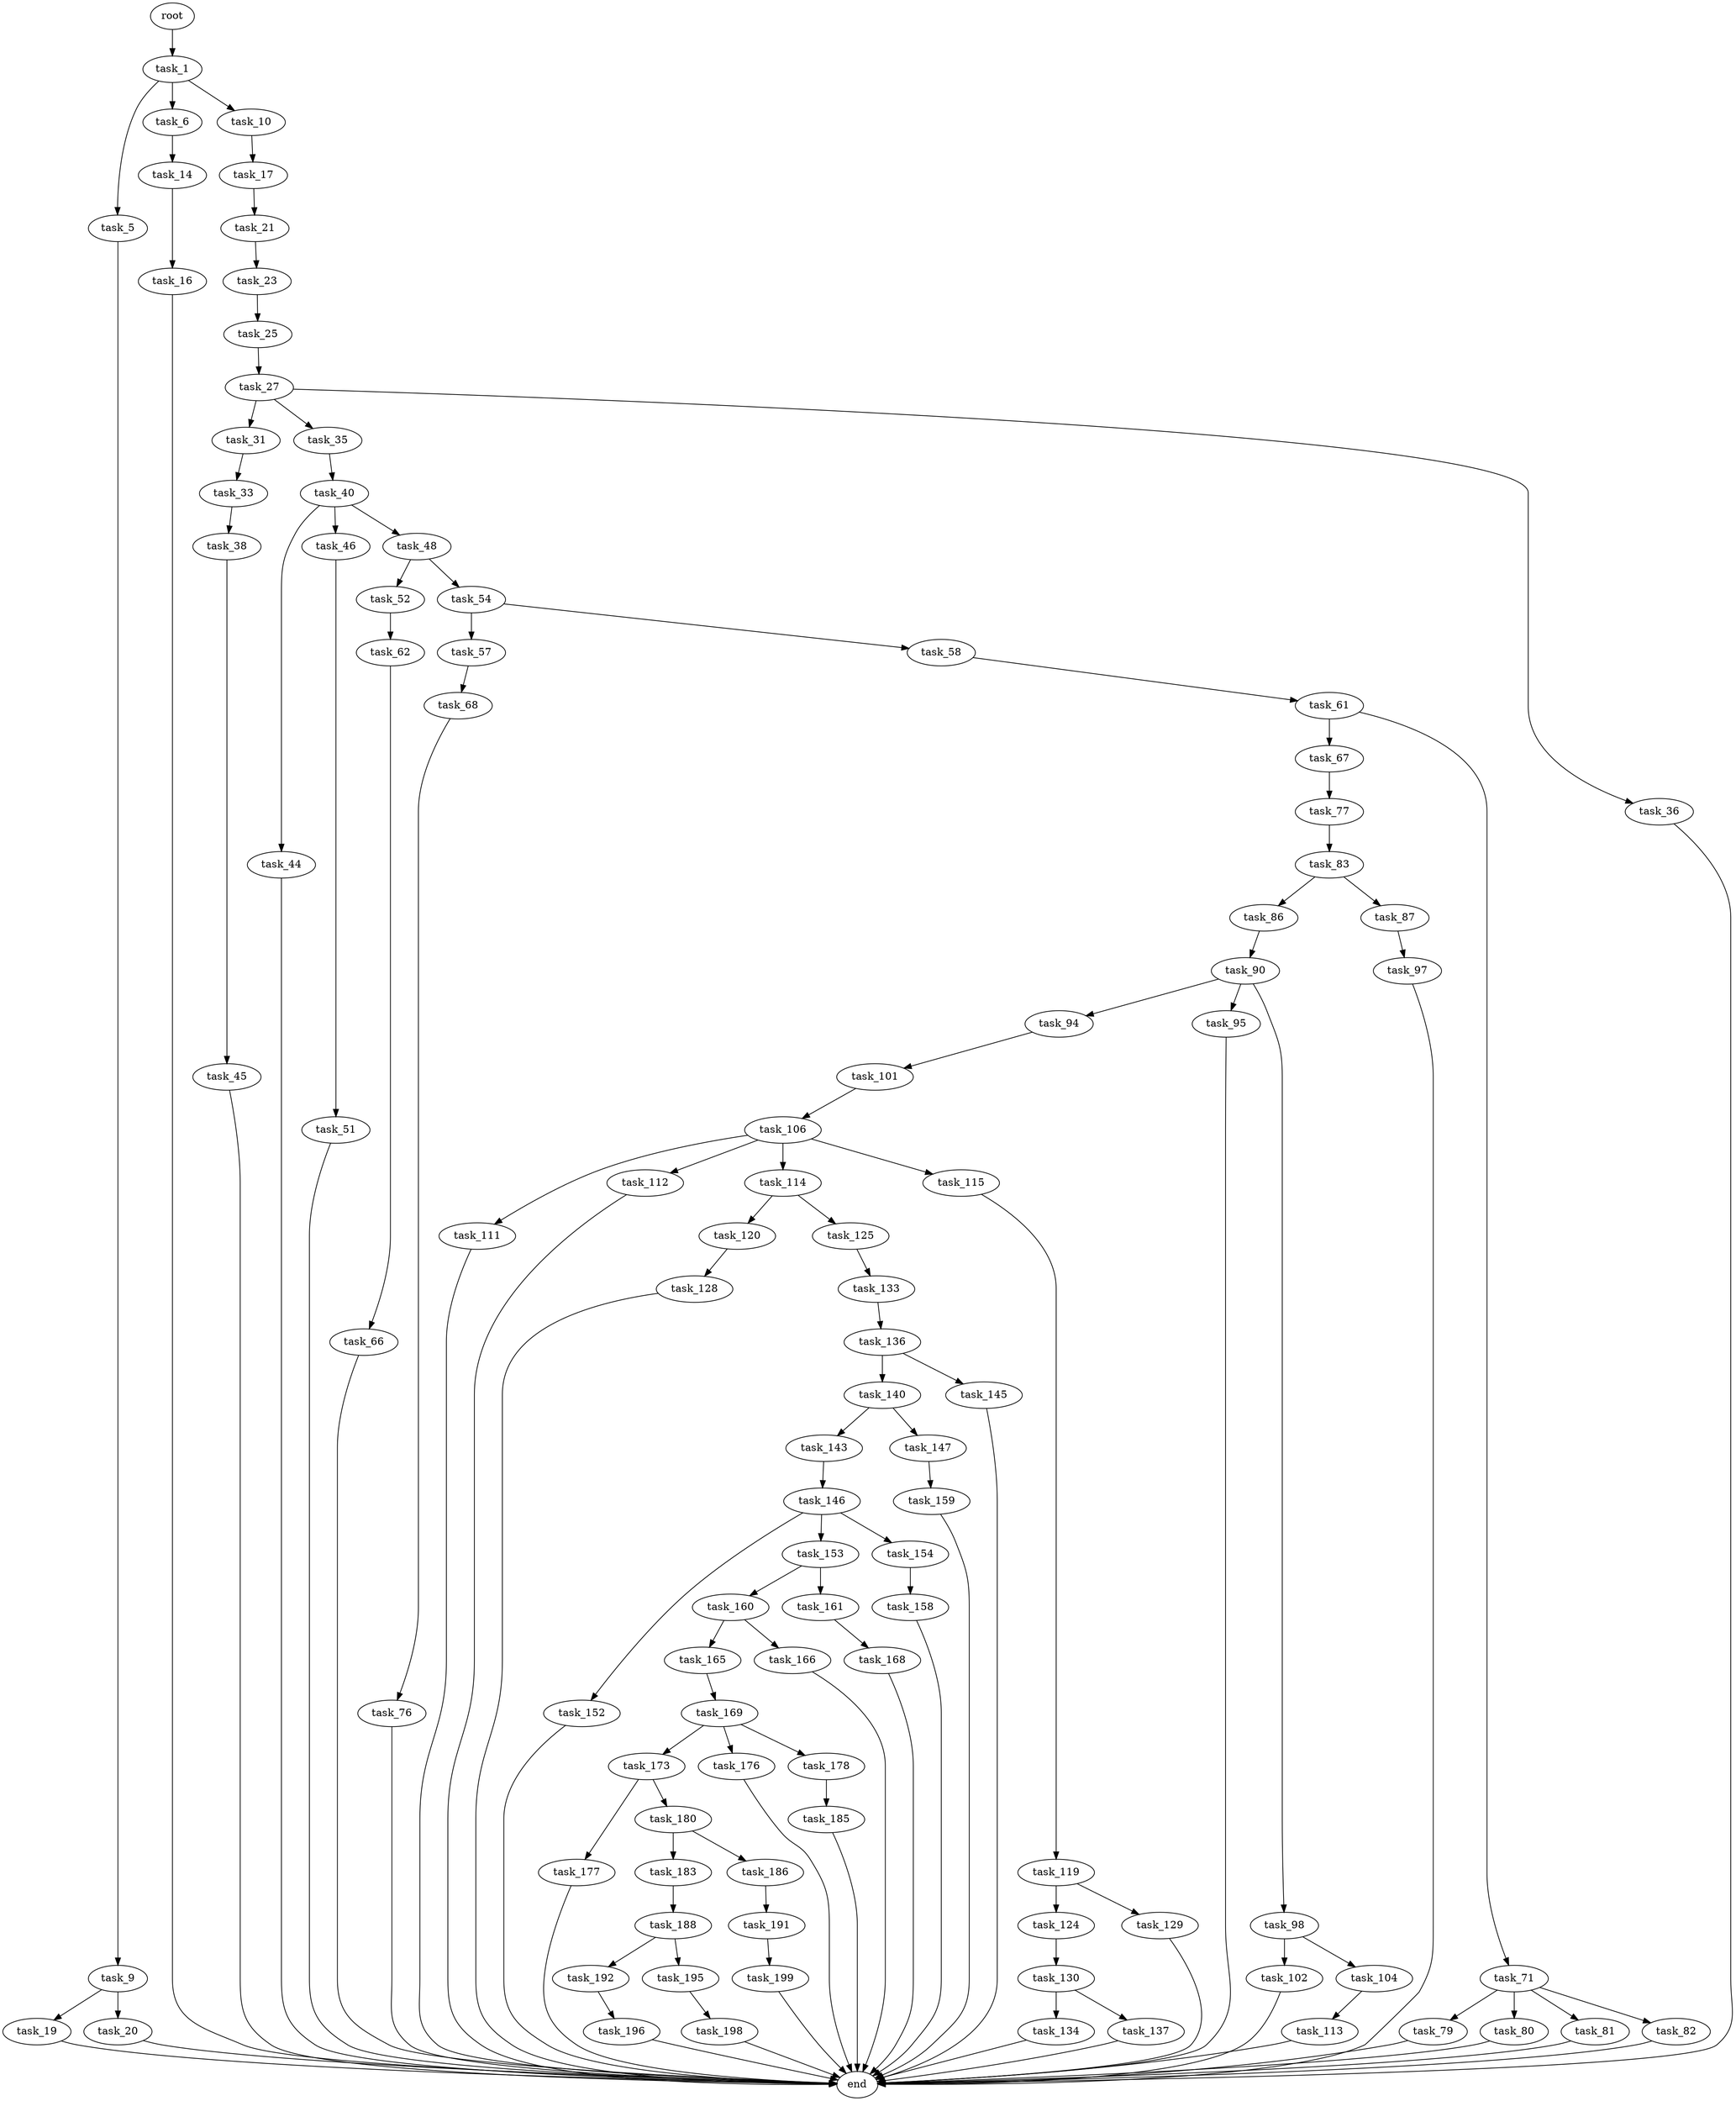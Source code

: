 digraph G {
  root [size="0.000000"];
  task_1 [size="102753102616.000000"];
  task_5 [size="1260966925.000000"];
  task_6 [size="574689172928.000000"];
  task_9 [size="256793013313.000000"];
  task_10 [size="34135657409.000000"];
  task_14 [size="17022659087.000000"];
  task_16 [size="2449371166.000000"];
  task_17 [size="9910444577.000000"];
  task_19 [size="549755813888.000000"];
  task_20 [size="28991029248.000000"];
  task_21 [size="31629582562.000000"];
  task_23 [size="1889522999.000000"];
  task_25 [size="17214170497.000000"];
  task_27 [size="8589934592.000000"];
  task_31 [size="134217728000.000000"];
  task_33 [size="182391941686.000000"];
  task_35 [size="368293445632.000000"];
  task_36 [size="231928233984.000000"];
  task_38 [size="8589934592.000000"];
  task_40 [size="454114580231.000000"];
  task_44 [size="782757789696.000000"];
  task_45 [size="24157616982.000000"];
  task_46 [size="5537102813.000000"];
  task_48 [size="292599594408.000000"];
  task_51 [size="42811297457.000000"];
  task_52 [size="368293445632.000000"];
  task_54 [size="134217728000.000000"];
  task_57 [size="1747596544.000000"];
  task_58 [size="4728313165.000000"];
  task_61 [size="368293445632.000000"];
  task_62 [size="293911741267.000000"];
  task_66 [size="957597122.000000"];
  task_67 [size="850464432973.000000"];
  task_68 [size="16525169136.000000"];
  task_71 [size="821456702639.000000"];
  task_76 [size="28991029248.000000"];
  task_77 [size="31767353215.000000"];
  task_79 [size="829604147398.000000"];
  task_80 [size="28991029248.000000"];
  task_81 [size="19778111597.000000"];
  task_82 [size="28991029248.000000"];
  task_83 [size="42500176146.000000"];
  task_86 [size="15530465158.000000"];
  task_87 [size="368293445632.000000"];
  task_90 [size="9711109483.000000"];
  task_94 [size="2985405728.000000"];
  task_95 [size="35092149647.000000"];
  task_97 [size="68719476736.000000"];
  task_98 [size="409469019188.000000"];
  task_101 [size="46777217692.000000"];
  task_102 [size="1073741824000.000000"];
  task_104 [size="134217728000.000000"];
  task_106 [size="231928233984.000000"];
  task_111 [size="44970220393.000000"];
  task_112 [size="95358042670.000000"];
  task_113 [size="8589934592.000000"];
  task_114 [size="653763085220.000000"];
  task_115 [size="191455798845.000000"];
  task_119 [size="10570005206.000000"];
  task_120 [size="1003659039249.000000"];
  task_124 [size="18812082330.000000"];
  task_125 [size="1355091641383.000000"];
  task_128 [size="6103225909.000000"];
  task_129 [size="604729272122.000000"];
  task_130 [size="1073741824000.000000"];
  task_133 [size="549755813888.000000"];
  task_134 [size="368293445632.000000"];
  task_136 [size="849268437094.000000"];
  task_137 [size="10855346560.000000"];
  task_140 [size="782757789696.000000"];
  task_143 [size="134217728000.000000"];
  task_145 [size="33395653097.000000"];
  task_146 [size="368293445632.000000"];
  task_147 [size="682180129.000000"];
  task_152 [size="368293445632.000000"];
  task_153 [size="10840933580.000000"];
  task_154 [size="1073741824000.000000"];
  task_158 [size="38912871548.000000"];
  task_159 [size="8589934592.000000"];
  task_160 [size="4386537377.000000"];
  task_161 [size="27009755026.000000"];
  task_165 [size="134217728000.000000"];
  task_166 [size="8589934592.000000"];
  task_168 [size="549755813888.000000"];
  task_169 [size="11152676695.000000"];
  task_173 [size="6537224119.000000"];
  task_176 [size="368293445632.000000"];
  task_177 [size="368293445632.000000"];
  task_178 [size="231928233984.000000"];
  task_180 [size="368293445632.000000"];
  task_183 [size="134217728000.000000"];
  task_185 [size="322747253.000000"];
  task_186 [size="4743553551.000000"];
  task_188 [size="901058748.000000"];
  task_191 [size="24967497057.000000"];
  task_192 [size="368293445632.000000"];
  task_195 [size="6744678589.000000"];
  task_196 [size="35319247632.000000"];
  task_198 [size="68719476736.000000"];
  task_199 [size="49087281883.000000"];
  end [size="0.000000"];

  root -> task_1 [size="1.000000"];
  task_1 -> task_5 [size="301989888.000000"];
  task_1 -> task_6 [size="301989888.000000"];
  task_1 -> task_10 [size="301989888.000000"];
  task_5 -> task_9 [size="75497472.000000"];
  task_6 -> task_14 [size="411041792.000000"];
  task_9 -> task_19 [size="411041792.000000"];
  task_9 -> task_20 [size="411041792.000000"];
  task_10 -> task_17 [size="679477248.000000"];
  task_14 -> task_16 [size="411041792.000000"];
  task_16 -> end [size="1.000000"];
  task_17 -> task_21 [size="301989888.000000"];
  task_19 -> end [size="1.000000"];
  task_20 -> end [size="1.000000"];
  task_21 -> task_23 [size="33554432.000000"];
  task_23 -> task_25 [size="75497472.000000"];
  task_25 -> task_27 [size="536870912.000000"];
  task_27 -> task_31 [size="33554432.000000"];
  task_27 -> task_35 [size="33554432.000000"];
  task_27 -> task_36 [size="33554432.000000"];
  task_31 -> task_33 [size="209715200.000000"];
  task_33 -> task_38 [size="209715200.000000"];
  task_35 -> task_40 [size="411041792.000000"];
  task_36 -> end [size="1.000000"];
  task_38 -> task_45 [size="33554432.000000"];
  task_40 -> task_44 [size="411041792.000000"];
  task_40 -> task_46 [size="411041792.000000"];
  task_40 -> task_48 [size="411041792.000000"];
  task_44 -> end [size="1.000000"];
  task_45 -> end [size="1.000000"];
  task_46 -> task_51 [size="679477248.000000"];
  task_48 -> task_52 [size="411041792.000000"];
  task_48 -> task_54 [size="411041792.000000"];
  task_51 -> end [size="1.000000"];
  task_52 -> task_62 [size="411041792.000000"];
  task_54 -> task_57 [size="209715200.000000"];
  task_54 -> task_58 [size="209715200.000000"];
  task_57 -> task_68 [size="134217728.000000"];
  task_58 -> task_61 [size="75497472.000000"];
  task_61 -> task_67 [size="411041792.000000"];
  task_61 -> task_71 [size="411041792.000000"];
  task_62 -> task_66 [size="411041792.000000"];
  task_66 -> end [size="1.000000"];
  task_67 -> task_77 [size="536870912.000000"];
  task_68 -> task_76 [size="301989888.000000"];
  task_71 -> task_79 [size="536870912.000000"];
  task_71 -> task_80 [size="536870912.000000"];
  task_71 -> task_81 [size="536870912.000000"];
  task_71 -> task_82 [size="536870912.000000"];
  task_76 -> end [size="1.000000"];
  task_77 -> task_83 [size="75497472.000000"];
  task_79 -> end [size="1.000000"];
  task_80 -> end [size="1.000000"];
  task_81 -> end [size="1.000000"];
  task_82 -> end [size="1.000000"];
  task_83 -> task_86 [size="75497472.000000"];
  task_83 -> task_87 [size="75497472.000000"];
  task_86 -> task_90 [size="33554432.000000"];
  task_87 -> task_97 [size="411041792.000000"];
  task_90 -> task_94 [size="536870912.000000"];
  task_90 -> task_95 [size="536870912.000000"];
  task_90 -> task_98 [size="536870912.000000"];
  task_94 -> task_101 [size="75497472.000000"];
  task_95 -> end [size="1.000000"];
  task_97 -> end [size="1.000000"];
  task_98 -> task_102 [size="536870912.000000"];
  task_98 -> task_104 [size="536870912.000000"];
  task_101 -> task_106 [size="838860800.000000"];
  task_102 -> end [size="1.000000"];
  task_104 -> task_113 [size="209715200.000000"];
  task_106 -> task_111 [size="301989888.000000"];
  task_106 -> task_112 [size="301989888.000000"];
  task_106 -> task_114 [size="301989888.000000"];
  task_106 -> task_115 [size="301989888.000000"];
  task_111 -> end [size="1.000000"];
  task_112 -> end [size="1.000000"];
  task_113 -> end [size="1.000000"];
  task_114 -> task_120 [size="411041792.000000"];
  task_114 -> task_125 [size="411041792.000000"];
  task_115 -> task_119 [size="209715200.000000"];
  task_119 -> task_124 [size="411041792.000000"];
  task_119 -> task_129 [size="411041792.000000"];
  task_120 -> task_128 [size="679477248.000000"];
  task_124 -> task_130 [size="838860800.000000"];
  task_125 -> task_133 [size="838860800.000000"];
  task_128 -> end [size="1.000000"];
  task_129 -> end [size="1.000000"];
  task_130 -> task_134 [size="838860800.000000"];
  task_130 -> task_137 [size="838860800.000000"];
  task_133 -> task_136 [size="536870912.000000"];
  task_134 -> end [size="1.000000"];
  task_136 -> task_140 [size="536870912.000000"];
  task_136 -> task_145 [size="536870912.000000"];
  task_137 -> end [size="1.000000"];
  task_140 -> task_143 [size="679477248.000000"];
  task_140 -> task_147 [size="679477248.000000"];
  task_143 -> task_146 [size="209715200.000000"];
  task_145 -> end [size="1.000000"];
  task_146 -> task_152 [size="411041792.000000"];
  task_146 -> task_153 [size="411041792.000000"];
  task_146 -> task_154 [size="411041792.000000"];
  task_147 -> task_159 [size="33554432.000000"];
  task_152 -> end [size="1.000000"];
  task_153 -> task_160 [size="411041792.000000"];
  task_153 -> task_161 [size="411041792.000000"];
  task_154 -> task_158 [size="838860800.000000"];
  task_158 -> end [size="1.000000"];
  task_159 -> end [size="1.000000"];
  task_160 -> task_165 [size="75497472.000000"];
  task_160 -> task_166 [size="75497472.000000"];
  task_161 -> task_168 [size="679477248.000000"];
  task_165 -> task_169 [size="209715200.000000"];
  task_166 -> end [size="1.000000"];
  task_168 -> end [size="1.000000"];
  task_169 -> task_173 [size="209715200.000000"];
  task_169 -> task_176 [size="209715200.000000"];
  task_169 -> task_178 [size="209715200.000000"];
  task_173 -> task_177 [size="134217728.000000"];
  task_173 -> task_180 [size="134217728.000000"];
  task_176 -> end [size="1.000000"];
  task_177 -> end [size="1.000000"];
  task_178 -> task_185 [size="301989888.000000"];
  task_180 -> task_183 [size="411041792.000000"];
  task_180 -> task_186 [size="411041792.000000"];
  task_183 -> task_188 [size="209715200.000000"];
  task_185 -> end [size="1.000000"];
  task_186 -> task_191 [size="75497472.000000"];
  task_188 -> task_192 [size="33554432.000000"];
  task_188 -> task_195 [size="33554432.000000"];
  task_191 -> task_199 [size="536870912.000000"];
  task_192 -> task_196 [size="411041792.000000"];
  task_195 -> task_198 [size="301989888.000000"];
  task_196 -> end [size="1.000000"];
  task_198 -> end [size="1.000000"];
  task_199 -> end [size="1.000000"];
}
